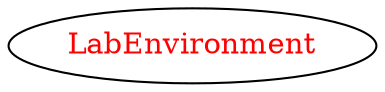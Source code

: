 digraph dependencyGraph {
 concentrate=true;
 ranksep="2.0";
 rankdir="LR"; 
 splines="ortho";
"LabEnvironment" [fontcolor="red"];
}